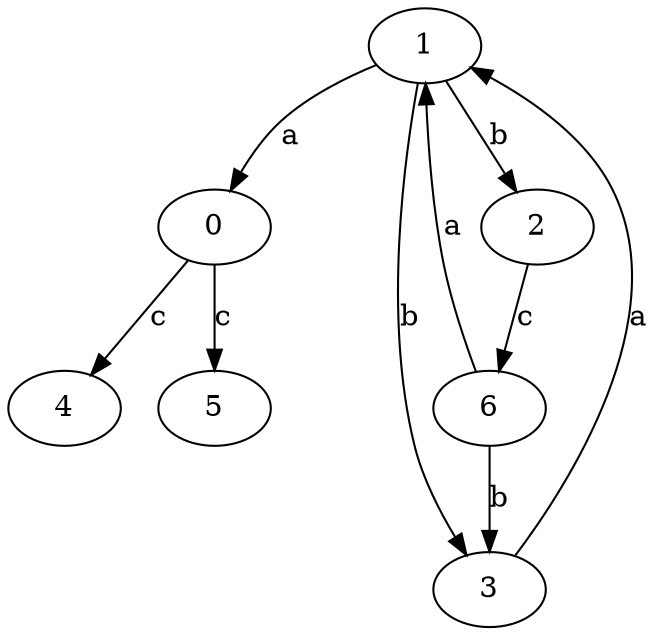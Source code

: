 strict digraph  {
0;
1;
2;
3;
4;
5;
6;
0 -> 4  [label=c];
0 -> 5  [label=c];
1 -> 0  [label=a];
1 -> 2  [label=b];
1 -> 3  [label=b];
2 -> 6  [label=c];
3 -> 1  [label=a];
6 -> 1  [label=a];
6 -> 3  [label=b];
}
